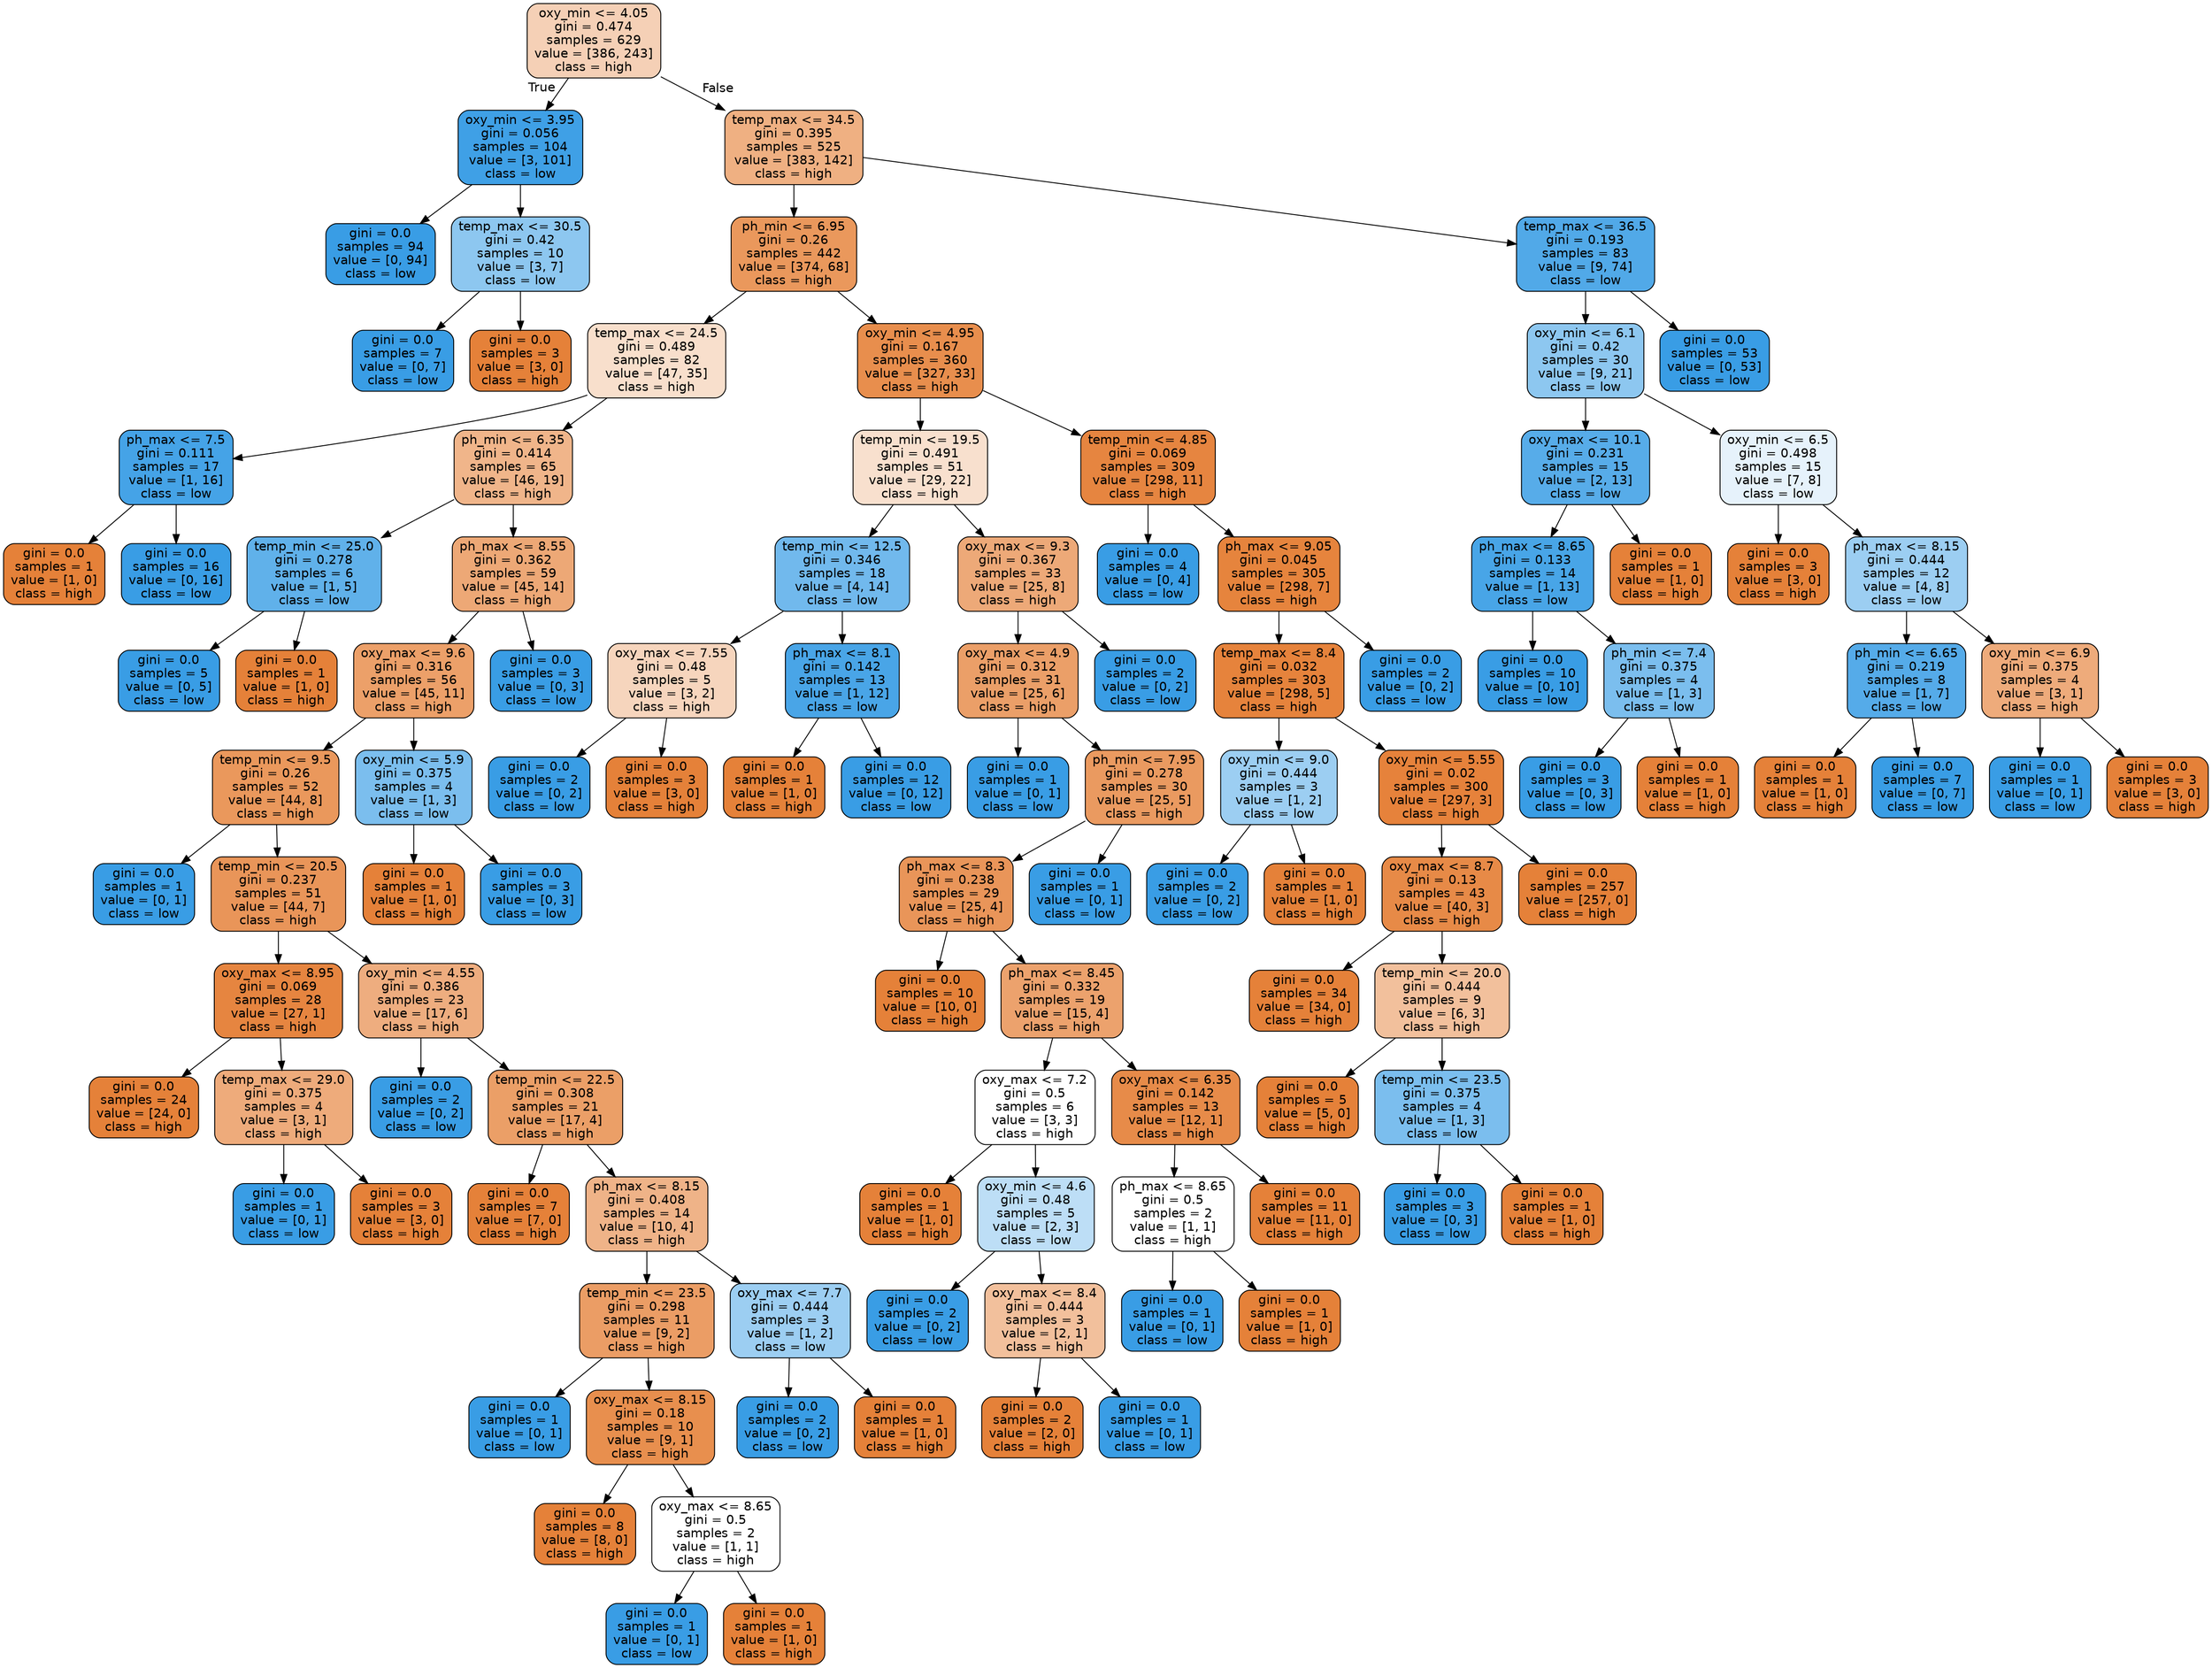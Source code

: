 digraph Tree {
node [shape=box, style="filled, rounded", color="black", fontname=helvetica] ;
edge [fontname=helvetica] ;
0 [label="oxy_min <= 4.05\ngini = 0.474\nsamples = 629\nvalue = [386, 243]\nclass = high", fillcolor="#e581395e"] ;
1 [label="oxy_min <= 3.95\ngini = 0.056\nsamples = 104\nvalue = [3, 101]\nclass = low", fillcolor="#399de5f7"] ;
0 -> 1 [labeldistance=2.5, labelangle=45, headlabel="True"] ;
2 [label="gini = 0.0\nsamples = 94\nvalue = [0, 94]\nclass = low", fillcolor="#399de5ff"] ;
1 -> 2 ;
3 [label="temp_max <= 30.5\ngini = 0.42\nsamples = 10\nvalue = [3, 7]\nclass = low", fillcolor="#399de592"] ;
1 -> 3 ;
4 [label="gini = 0.0\nsamples = 7\nvalue = [0, 7]\nclass = low", fillcolor="#399de5ff"] ;
3 -> 4 ;
5 [label="gini = 0.0\nsamples = 3\nvalue = [3, 0]\nclass = high", fillcolor="#e58139ff"] ;
3 -> 5 ;
6 [label="temp_max <= 34.5\ngini = 0.395\nsamples = 525\nvalue = [383, 142]\nclass = high", fillcolor="#e58139a0"] ;
0 -> 6 [labeldistance=2.5, labelangle=-45, headlabel="False"] ;
7 [label="ph_min <= 6.95\ngini = 0.26\nsamples = 442\nvalue = [374, 68]\nclass = high", fillcolor="#e58139d1"] ;
6 -> 7 ;
8 [label="temp_max <= 24.5\ngini = 0.489\nsamples = 82\nvalue = [47, 35]\nclass = high", fillcolor="#e5813941"] ;
7 -> 8 ;
9 [label="ph_max <= 7.5\ngini = 0.111\nsamples = 17\nvalue = [1, 16]\nclass = low", fillcolor="#399de5ef"] ;
8 -> 9 ;
10 [label="gini = 0.0\nsamples = 1\nvalue = [1, 0]\nclass = high", fillcolor="#e58139ff"] ;
9 -> 10 ;
11 [label="gini = 0.0\nsamples = 16\nvalue = [0, 16]\nclass = low", fillcolor="#399de5ff"] ;
9 -> 11 ;
12 [label="ph_min <= 6.35\ngini = 0.414\nsamples = 65\nvalue = [46, 19]\nclass = high", fillcolor="#e5813996"] ;
8 -> 12 ;
13 [label="temp_min <= 25.0\ngini = 0.278\nsamples = 6\nvalue = [1, 5]\nclass = low", fillcolor="#399de5cc"] ;
12 -> 13 ;
14 [label="gini = 0.0\nsamples = 5\nvalue = [0, 5]\nclass = low", fillcolor="#399de5ff"] ;
13 -> 14 ;
15 [label="gini = 0.0\nsamples = 1\nvalue = [1, 0]\nclass = high", fillcolor="#e58139ff"] ;
13 -> 15 ;
16 [label="ph_max <= 8.55\ngini = 0.362\nsamples = 59\nvalue = [45, 14]\nclass = high", fillcolor="#e58139b0"] ;
12 -> 16 ;
17 [label="oxy_max <= 9.6\ngini = 0.316\nsamples = 56\nvalue = [45, 11]\nclass = high", fillcolor="#e58139c1"] ;
16 -> 17 ;
18 [label="temp_min <= 9.5\ngini = 0.26\nsamples = 52\nvalue = [44, 8]\nclass = high", fillcolor="#e58139d1"] ;
17 -> 18 ;
19 [label="gini = 0.0\nsamples = 1\nvalue = [0, 1]\nclass = low", fillcolor="#399de5ff"] ;
18 -> 19 ;
20 [label="temp_min <= 20.5\ngini = 0.237\nsamples = 51\nvalue = [44, 7]\nclass = high", fillcolor="#e58139d6"] ;
18 -> 20 ;
21 [label="oxy_max <= 8.95\ngini = 0.069\nsamples = 28\nvalue = [27, 1]\nclass = high", fillcolor="#e58139f6"] ;
20 -> 21 ;
22 [label="gini = 0.0\nsamples = 24\nvalue = [24, 0]\nclass = high", fillcolor="#e58139ff"] ;
21 -> 22 ;
23 [label="temp_max <= 29.0\ngini = 0.375\nsamples = 4\nvalue = [3, 1]\nclass = high", fillcolor="#e58139aa"] ;
21 -> 23 ;
24 [label="gini = 0.0\nsamples = 1\nvalue = [0, 1]\nclass = low", fillcolor="#399de5ff"] ;
23 -> 24 ;
25 [label="gini = 0.0\nsamples = 3\nvalue = [3, 0]\nclass = high", fillcolor="#e58139ff"] ;
23 -> 25 ;
26 [label="oxy_min <= 4.55\ngini = 0.386\nsamples = 23\nvalue = [17, 6]\nclass = high", fillcolor="#e58139a5"] ;
20 -> 26 ;
27 [label="gini = 0.0\nsamples = 2\nvalue = [0, 2]\nclass = low", fillcolor="#399de5ff"] ;
26 -> 27 ;
28 [label="temp_min <= 22.5\ngini = 0.308\nsamples = 21\nvalue = [17, 4]\nclass = high", fillcolor="#e58139c3"] ;
26 -> 28 ;
29 [label="gini = 0.0\nsamples = 7\nvalue = [7, 0]\nclass = high", fillcolor="#e58139ff"] ;
28 -> 29 ;
30 [label="ph_max <= 8.15\ngini = 0.408\nsamples = 14\nvalue = [10, 4]\nclass = high", fillcolor="#e5813999"] ;
28 -> 30 ;
31 [label="temp_min <= 23.5\ngini = 0.298\nsamples = 11\nvalue = [9, 2]\nclass = high", fillcolor="#e58139c6"] ;
30 -> 31 ;
32 [label="gini = 0.0\nsamples = 1\nvalue = [0, 1]\nclass = low", fillcolor="#399de5ff"] ;
31 -> 32 ;
33 [label="oxy_max <= 8.15\ngini = 0.18\nsamples = 10\nvalue = [9, 1]\nclass = high", fillcolor="#e58139e3"] ;
31 -> 33 ;
34 [label="gini = 0.0\nsamples = 8\nvalue = [8, 0]\nclass = high", fillcolor="#e58139ff"] ;
33 -> 34 ;
35 [label="oxy_max <= 8.65\ngini = 0.5\nsamples = 2\nvalue = [1, 1]\nclass = high", fillcolor="#e5813900"] ;
33 -> 35 ;
36 [label="gini = 0.0\nsamples = 1\nvalue = [0, 1]\nclass = low", fillcolor="#399de5ff"] ;
35 -> 36 ;
37 [label="gini = 0.0\nsamples = 1\nvalue = [1, 0]\nclass = high", fillcolor="#e58139ff"] ;
35 -> 37 ;
38 [label="oxy_max <= 7.7\ngini = 0.444\nsamples = 3\nvalue = [1, 2]\nclass = low", fillcolor="#399de57f"] ;
30 -> 38 ;
39 [label="gini = 0.0\nsamples = 2\nvalue = [0, 2]\nclass = low", fillcolor="#399de5ff"] ;
38 -> 39 ;
40 [label="gini = 0.0\nsamples = 1\nvalue = [1, 0]\nclass = high", fillcolor="#e58139ff"] ;
38 -> 40 ;
41 [label="oxy_min <= 5.9\ngini = 0.375\nsamples = 4\nvalue = [1, 3]\nclass = low", fillcolor="#399de5aa"] ;
17 -> 41 ;
42 [label="gini = 0.0\nsamples = 1\nvalue = [1, 0]\nclass = high", fillcolor="#e58139ff"] ;
41 -> 42 ;
43 [label="gini = 0.0\nsamples = 3\nvalue = [0, 3]\nclass = low", fillcolor="#399de5ff"] ;
41 -> 43 ;
44 [label="gini = 0.0\nsamples = 3\nvalue = [0, 3]\nclass = low", fillcolor="#399de5ff"] ;
16 -> 44 ;
45 [label="oxy_min <= 4.95\ngini = 0.167\nsamples = 360\nvalue = [327, 33]\nclass = high", fillcolor="#e58139e5"] ;
7 -> 45 ;
46 [label="temp_min <= 19.5\ngini = 0.491\nsamples = 51\nvalue = [29, 22]\nclass = high", fillcolor="#e581393e"] ;
45 -> 46 ;
47 [label="temp_min <= 12.5\ngini = 0.346\nsamples = 18\nvalue = [4, 14]\nclass = low", fillcolor="#399de5b6"] ;
46 -> 47 ;
48 [label="oxy_max <= 7.55\ngini = 0.48\nsamples = 5\nvalue = [3, 2]\nclass = high", fillcolor="#e5813955"] ;
47 -> 48 ;
49 [label="gini = 0.0\nsamples = 2\nvalue = [0, 2]\nclass = low", fillcolor="#399de5ff"] ;
48 -> 49 ;
50 [label="gini = 0.0\nsamples = 3\nvalue = [3, 0]\nclass = high", fillcolor="#e58139ff"] ;
48 -> 50 ;
51 [label="ph_max <= 8.1\ngini = 0.142\nsamples = 13\nvalue = [1, 12]\nclass = low", fillcolor="#399de5ea"] ;
47 -> 51 ;
52 [label="gini = 0.0\nsamples = 1\nvalue = [1, 0]\nclass = high", fillcolor="#e58139ff"] ;
51 -> 52 ;
53 [label="gini = 0.0\nsamples = 12\nvalue = [0, 12]\nclass = low", fillcolor="#399de5ff"] ;
51 -> 53 ;
54 [label="oxy_max <= 9.3\ngini = 0.367\nsamples = 33\nvalue = [25, 8]\nclass = high", fillcolor="#e58139ad"] ;
46 -> 54 ;
55 [label="oxy_max <= 4.9\ngini = 0.312\nsamples = 31\nvalue = [25, 6]\nclass = high", fillcolor="#e58139c2"] ;
54 -> 55 ;
56 [label="gini = 0.0\nsamples = 1\nvalue = [0, 1]\nclass = low", fillcolor="#399de5ff"] ;
55 -> 56 ;
57 [label="ph_min <= 7.95\ngini = 0.278\nsamples = 30\nvalue = [25, 5]\nclass = high", fillcolor="#e58139cc"] ;
55 -> 57 ;
58 [label="ph_max <= 8.3\ngini = 0.238\nsamples = 29\nvalue = [25, 4]\nclass = high", fillcolor="#e58139d6"] ;
57 -> 58 ;
59 [label="gini = 0.0\nsamples = 10\nvalue = [10, 0]\nclass = high", fillcolor="#e58139ff"] ;
58 -> 59 ;
60 [label="ph_max <= 8.45\ngini = 0.332\nsamples = 19\nvalue = [15, 4]\nclass = high", fillcolor="#e58139bb"] ;
58 -> 60 ;
61 [label="oxy_max <= 7.2\ngini = 0.5\nsamples = 6\nvalue = [3, 3]\nclass = high", fillcolor="#e5813900"] ;
60 -> 61 ;
62 [label="gini = 0.0\nsamples = 1\nvalue = [1, 0]\nclass = high", fillcolor="#e58139ff"] ;
61 -> 62 ;
63 [label="oxy_min <= 4.6\ngini = 0.48\nsamples = 5\nvalue = [2, 3]\nclass = low", fillcolor="#399de555"] ;
61 -> 63 ;
64 [label="gini = 0.0\nsamples = 2\nvalue = [0, 2]\nclass = low", fillcolor="#399de5ff"] ;
63 -> 64 ;
65 [label="oxy_max <= 8.4\ngini = 0.444\nsamples = 3\nvalue = [2, 1]\nclass = high", fillcolor="#e581397f"] ;
63 -> 65 ;
66 [label="gini = 0.0\nsamples = 2\nvalue = [2, 0]\nclass = high", fillcolor="#e58139ff"] ;
65 -> 66 ;
67 [label="gini = 0.0\nsamples = 1\nvalue = [0, 1]\nclass = low", fillcolor="#399de5ff"] ;
65 -> 67 ;
68 [label="oxy_max <= 6.35\ngini = 0.142\nsamples = 13\nvalue = [12, 1]\nclass = high", fillcolor="#e58139ea"] ;
60 -> 68 ;
69 [label="ph_max <= 8.65\ngini = 0.5\nsamples = 2\nvalue = [1, 1]\nclass = high", fillcolor="#e5813900"] ;
68 -> 69 ;
70 [label="gini = 0.0\nsamples = 1\nvalue = [0, 1]\nclass = low", fillcolor="#399de5ff"] ;
69 -> 70 ;
71 [label="gini = 0.0\nsamples = 1\nvalue = [1, 0]\nclass = high", fillcolor="#e58139ff"] ;
69 -> 71 ;
72 [label="gini = 0.0\nsamples = 11\nvalue = [11, 0]\nclass = high", fillcolor="#e58139ff"] ;
68 -> 72 ;
73 [label="gini = 0.0\nsamples = 1\nvalue = [0, 1]\nclass = low", fillcolor="#399de5ff"] ;
57 -> 73 ;
74 [label="gini = 0.0\nsamples = 2\nvalue = [0, 2]\nclass = low", fillcolor="#399de5ff"] ;
54 -> 74 ;
75 [label="temp_min <= 4.85\ngini = 0.069\nsamples = 309\nvalue = [298, 11]\nclass = high", fillcolor="#e58139f6"] ;
45 -> 75 ;
76 [label="gini = 0.0\nsamples = 4\nvalue = [0, 4]\nclass = low", fillcolor="#399de5ff"] ;
75 -> 76 ;
77 [label="ph_max <= 9.05\ngini = 0.045\nsamples = 305\nvalue = [298, 7]\nclass = high", fillcolor="#e58139f9"] ;
75 -> 77 ;
78 [label="temp_max <= 8.4\ngini = 0.032\nsamples = 303\nvalue = [298, 5]\nclass = high", fillcolor="#e58139fb"] ;
77 -> 78 ;
79 [label="oxy_min <= 9.0\ngini = 0.444\nsamples = 3\nvalue = [1, 2]\nclass = low", fillcolor="#399de57f"] ;
78 -> 79 ;
80 [label="gini = 0.0\nsamples = 2\nvalue = [0, 2]\nclass = low", fillcolor="#399de5ff"] ;
79 -> 80 ;
81 [label="gini = 0.0\nsamples = 1\nvalue = [1, 0]\nclass = high", fillcolor="#e58139ff"] ;
79 -> 81 ;
82 [label="oxy_min <= 5.55\ngini = 0.02\nsamples = 300\nvalue = [297, 3]\nclass = high", fillcolor="#e58139fc"] ;
78 -> 82 ;
83 [label="oxy_max <= 8.7\ngini = 0.13\nsamples = 43\nvalue = [40, 3]\nclass = high", fillcolor="#e58139ec"] ;
82 -> 83 ;
84 [label="gini = 0.0\nsamples = 34\nvalue = [34, 0]\nclass = high", fillcolor="#e58139ff"] ;
83 -> 84 ;
85 [label="temp_min <= 20.0\ngini = 0.444\nsamples = 9\nvalue = [6, 3]\nclass = high", fillcolor="#e581397f"] ;
83 -> 85 ;
86 [label="gini = 0.0\nsamples = 5\nvalue = [5, 0]\nclass = high", fillcolor="#e58139ff"] ;
85 -> 86 ;
87 [label="temp_min <= 23.5\ngini = 0.375\nsamples = 4\nvalue = [1, 3]\nclass = low", fillcolor="#399de5aa"] ;
85 -> 87 ;
88 [label="gini = 0.0\nsamples = 3\nvalue = [0, 3]\nclass = low", fillcolor="#399de5ff"] ;
87 -> 88 ;
89 [label="gini = 0.0\nsamples = 1\nvalue = [1, 0]\nclass = high", fillcolor="#e58139ff"] ;
87 -> 89 ;
90 [label="gini = 0.0\nsamples = 257\nvalue = [257, 0]\nclass = high", fillcolor="#e58139ff"] ;
82 -> 90 ;
91 [label="gini = 0.0\nsamples = 2\nvalue = [0, 2]\nclass = low", fillcolor="#399de5ff"] ;
77 -> 91 ;
92 [label="temp_max <= 36.5\ngini = 0.193\nsamples = 83\nvalue = [9, 74]\nclass = low", fillcolor="#399de5e0"] ;
6 -> 92 ;
93 [label="oxy_min <= 6.1\ngini = 0.42\nsamples = 30\nvalue = [9, 21]\nclass = low", fillcolor="#399de592"] ;
92 -> 93 ;
94 [label="oxy_max <= 10.1\ngini = 0.231\nsamples = 15\nvalue = [2, 13]\nclass = low", fillcolor="#399de5d8"] ;
93 -> 94 ;
95 [label="ph_max <= 8.65\ngini = 0.133\nsamples = 14\nvalue = [1, 13]\nclass = low", fillcolor="#399de5eb"] ;
94 -> 95 ;
96 [label="gini = 0.0\nsamples = 10\nvalue = [0, 10]\nclass = low", fillcolor="#399de5ff"] ;
95 -> 96 ;
97 [label="ph_min <= 7.4\ngini = 0.375\nsamples = 4\nvalue = [1, 3]\nclass = low", fillcolor="#399de5aa"] ;
95 -> 97 ;
98 [label="gini = 0.0\nsamples = 3\nvalue = [0, 3]\nclass = low", fillcolor="#399de5ff"] ;
97 -> 98 ;
99 [label="gini = 0.0\nsamples = 1\nvalue = [1, 0]\nclass = high", fillcolor="#e58139ff"] ;
97 -> 99 ;
100 [label="gini = 0.0\nsamples = 1\nvalue = [1, 0]\nclass = high", fillcolor="#e58139ff"] ;
94 -> 100 ;
101 [label="oxy_min <= 6.5\ngini = 0.498\nsamples = 15\nvalue = [7, 8]\nclass = low", fillcolor="#399de520"] ;
93 -> 101 ;
102 [label="gini = 0.0\nsamples = 3\nvalue = [3, 0]\nclass = high", fillcolor="#e58139ff"] ;
101 -> 102 ;
103 [label="ph_max <= 8.15\ngini = 0.444\nsamples = 12\nvalue = [4, 8]\nclass = low", fillcolor="#399de57f"] ;
101 -> 103 ;
104 [label="ph_min <= 6.65\ngini = 0.219\nsamples = 8\nvalue = [1, 7]\nclass = low", fillcolor="#399de5db"] ;
103 -> 104 ;
105 [label="gini = 0.0\nsamples = 1\nvalue = [1, 0]\nclass = high", fillcolor="#e58139ff"] ;
104 -> 105 ;
106 [label="gini = 0.0\nsamples = 7\nvalue = [0, 7]\nclass = low", fillcolor="#399de5ff"] ;
104 -> 106 ;
107 [label="oxy_min <= 6.9\ngini = 0.375\nsamples = 4\nvalue = [3, 1]\nclass = high", fillcolor="#e58139aa"] ;
103 -> 107 ;
108 [label="gini = 0.0\nsamples = 1\nvalue = [0, 1]\nclass = low", fillcolor="#399de5ff"] ;
107 -> 108 ;
109 [label="gini = 0.0\nsamples = 3\nvalue = [3, 0]\nclass = high", fillcolor="#e58139ff"] ;
107 -> 109 ;
110 [label="gini = 0.0\nsamples = 53\nvalue = [0, 53]\nclass = low", fillcolor="#399de5ff"] ;
92 -> 110 ;
}